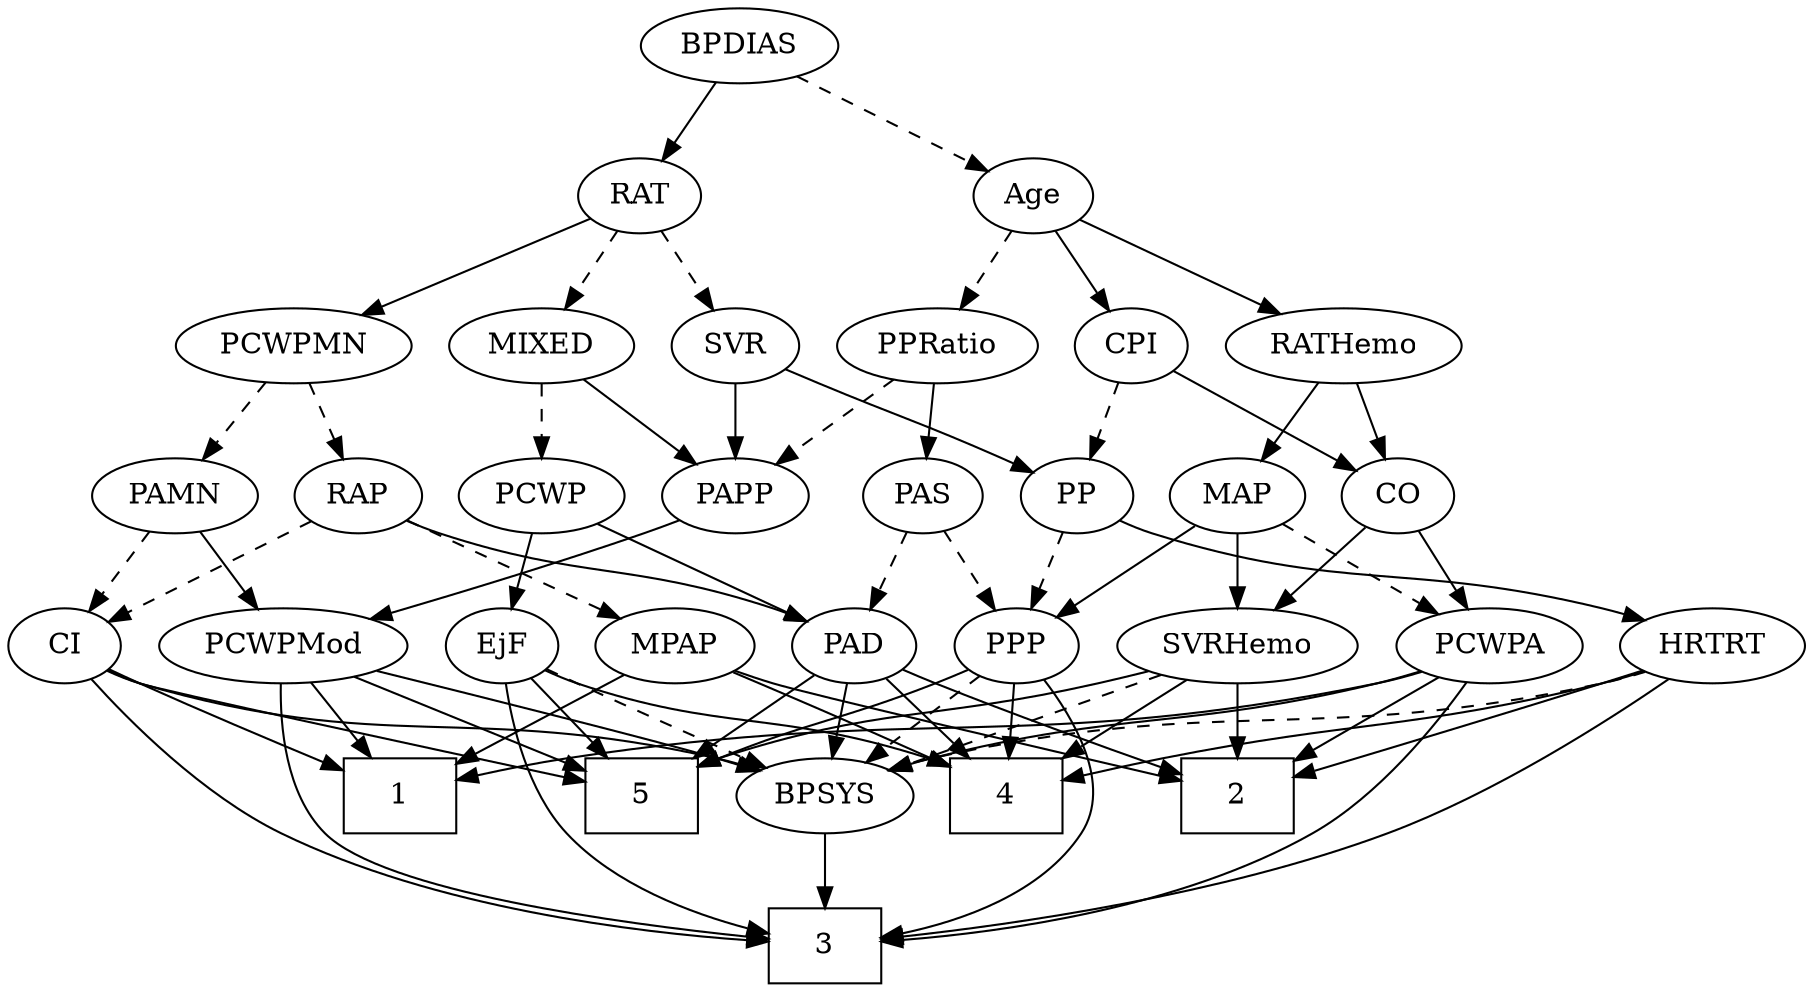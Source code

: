 strict digraph {
	graph [bb="0,0,800.6,468"];
	node [label="\N"];
	1	[height=0.5,
		pos="179,90",
		shape=box,
		width=0.75];
	2	[height=0.5,
		pos="565,90",
		shape=box,
		width=0.75];
	3	[height=0.5,
		pos="372,18",
		shape=box,
		width=0.75];
	4	[height=0.5,
		pos="455,90",
		shape=box,
		width=0.75];
	5	[height=0.5,
		pos="289,90",
		shape=box,
		width=0.75];
	Age	[height=0.5,
		pos="450,378",
		width=0.75];
	RATHemo	[height=0.5,
		pos="587,306",
		width=1.3721];
	Age -> RATHemo	[pos="e,559.35,321.13 470.81,366.37 491.87,355.6 524.89,338.74 550.35,325.73",
		style=solid];
	CPI	[height=0.5,
		pos="493,306",
		width=0.75];
	Age -> CPI	[pos="e,483.28,322.82 459.76,361.12 465.15,352.34 471.95,341.26 478,331.42",
		style=solid];
	PPRatio	[height=0.5,
		pos="408,306",
		width=1.1013];
	Age -> PPRatio	[pos="e,418.08,323.8 440.47,361.12 435.41,352.68 429.06,342.1 423.33,332.55",
		style=dashed];
	EjF	[height=0.5,
		pos="221,162",
		width=0.75];
	EjF -> 3	[pos="e,344.74,24.584 223.09,143.85 226.31,124.23 234.23,92.212 253,72 274.74,48.593 308.72,34.881 334.81,27.291",
		style=solid];
	EjF -> 4	[pos="e,427.74,104.64 241.61,150.31 246.57,148.01 251.9,145.75 257,144 323.78,121.13 347.21,130.95 417.92,107.94",
		style=solid];
	EjF -> 5	[pos="e,272.29,108.2 235.09,146.5 243.79,137.54 255.18,125.81 265.25,115.45",
		style=solid];
	BPSYS	[height=0.5,
		pos="372,90",
		width=1.0471];
	EjF -> BPSYS	[pos="e,345.48,103.14 242.3,150.9 247.13,148.62 252.24,146.22 257,144 283.5,131.64 313.5,117.82 336.22,107.39",
		style=dashed];
	RAP	[height=0.5,
		pos="155,234",
		width=0.77632];
	MPAP	[height=0.5,
		pos="301,162",
		width=0.97491];
	RAP -> MPAP	[pos="e,276.3,174.84 176.86,222.52 200.7,211.09 239.16,192.65 266.96,179.32",
		style=dashed];
	PAD	[height=0.5,
		pos="383,162",
		width=0.79437];
	RAP -> PAD	[pos="e,360.78,173.79 176.62,222.19 181.59,219.95 186.92,217.75 192,216 258.07,193.3 278.82,202.36 345,180 347.11,179.29 349.27,178.5 \
351.43,177.66",
		style=solid];
	CI	[height=0.5,
		pos="27,162",
		width=0.75];
	RAP -> CI	[pos="e,47.514,174.22 134.43,221.75 113.35,210.22 80.349,192.18 56.486,179.12",
		style=dashed];
	MIXED	[height=0.5,
		pos="236,306",
		width=1.1193];
	PCWP	[height=0.5,
		pos="236,234",
		width=0.97491];
	MIXED -> PCWP	[pos="e,236,252.1 236,287.7 236,279.98 236,270.71 236,262.11",
		style=dashed];
	PAPP	[height=0.5,
		pos="322,234",
		width=0.88464];
	MIXED -> PAPP	[pos="e,304.55,249.21 254.66,289.81 266.93,279.82 283.15,266.62 296.6,255.68",
		style=solid];
	MPAP -> 1	[pos="e,206.23,106.62 278.34,148 260.57,137.8 235.51,123.42 215,111.65",
		style=solid];
	MPAP -> 2	[pos="e,537.86,97.326 327.79,150 333.43,147.87 339.37,145.76 345,144 362.38,138.58 469.94,113.22 527.97,99.638",
		style=solid];
	MPAP -> 4	[pos="e,427.9,103.87 326.85,149.56 348.92,139.75 381.74,125.08 418.48,108.2",
		style=solid];
	BPSYS -> 3	[pos="e,372,36.104 372,71.697 372,63.983 372,54.712 372,46.112",
		style=solid];
	PAD -> 2	[pos="e,537.99,100.33 405.4,150.68 410.5,148.41 415.91,146.07 421,144 457.09,129.31 498.94,114.1 528.19,103.77",
		style=solid];
	PAD -> 4	[pos="e,437.3,108.2 397.92,146.5 407.13,137.54 419.19,125.81 429.85,115.45",
		style=solid];
	PAD -> 5	[pos="e,311.94,108.08 365.32,147.83 352.58,138.34 335.04,125.29 320,114.08",
		style=solid];
	PAD -> BPSYS	[pos="e,374.71,108.28 380.34,144.05 379.13,136.35 377.66,127.03 376.3,118.36",
		style=solid];
	CO	[height=0.5,
		pos="628,234",
		width=0.75];
	PCWPA	[height=0.5,
		pos="759,162",
		width=1.1555];
	CO -> PCWPA	[pos="e,733.74,176.5 648.47,222.06 668.89,211.15 700.62,194.19 724.86,181.24",
		style=solid];
	SVRHemo	[height=0.5,
		pos="552,162",
		width=1.3902];
	CO -> SVRHemo	[pos="e,569.48,179.1 612.62,218.83 602.37,209.4 588.68,196.78 576.89,185.93",
		style=solid];
	PAS	[height=0.5,
		pos="404,234",
		width=0.75];
	PAS -> PAD	[pos="e,388.04,179.79 398.92,216.05 396.52,208.06 393.6,198.33 390.92,189.4",
		style=dashed];
	PPP	[height=0.5,
		pos="457,162",
		width=0.75];
	PAS -> PPP	[pos="e,445.27,178.49 415.76,217.46 422.62,208.4 431.42,196.79 439.12,186.61",
		style=dashed];
	PAMN	[height=0.5,
		pos="73,234",
		width=1.011];
	PCWPMod	[height=0.5,
		pos="124,162",
		width=1.4443];
	PAMN -> PCWPMod	[pos="e,111.88,179.63 84.829,216.76 91.11,208.14 98.963,197.36 105.98,187.73",
		style=solid];
	PAMN -> CI	[pos="e,37.295,178.67 62.331,216.76 56.56,207.98 49.319,196.96 42.897,187.19",
		style=dashed];
	RATHemo -> CO	[pos="e,618.45,251.31 596.92,288.05 601.83,279.68 607.85,269.4 613.28,260.13",
		style=solid];
	MAP	[height=0.5,
		pos="552,234",
		width=0.84854];
	RATHemo -> MAP	[pos="e,560.39,251.79 578.53,288.05 574.44,279.89 569.46,269.91 564.91,260.82",
		style=solid];
	CPI -> CO	[pos="e,607.4,245.68 513.8,294.22 536.46,282.47 572.89,263.57 598.5,250.3",
		style=solid];
	PP	[height=0.5,
		pos="476,234",
		width=0.75];
	CPI -> PP	[pos="e,480.2,252.28 488.88,288.05 486.99,280.26 484.7,270.82 482.58,262.08",
		style=dashed];
	RAT	[height=0.5,
		pos="279,378",
		width=0.75827];
	RAT -> MIXED	[pos="e,246.32,323.8 269.24,361.12 264.06,352.68 257.56,342.1 251.69,332.55",
		style=dashed];
	SVR	[height=0.5,
		pos="322,306",
		width=0.77632];
	RAT -> SVR	[pos="e,311.98,323.31 288.76,361.12 294.07,352.47 300.76,341.58 306.75,331.83",
		style=dashed];
	PCWPMN	[height=0.5,
		pos="128,306",
		width=1.3902];
	RAT -> PCWPMN	[pos="e,157.37,320.62 257.37,366.97 233.77,356.03 195.54,338.31 166.74,324.96",
		style=solid];
	SVR -> PP	[pos="e,454.72,245.15 344.28,294.71 349.13,292.48 354.23,290.15 359,288 394.9,271.78 404.19,268.41 440,252 441.79,251.18 443.63,250.33 \
445.48,249.47",
		style=solid];
	SVR -> PAPP	[pos="e,322,252.1 322,287.7 322,279.98 322,270.71 322,262.11",
		style=solid];
	PCWPMod -> 1	[pos="e,165.29,108.45 137.03,144.41 143.62,136.03 151.75,125.68 159.1,116.33",
		style=solid];
	PCWPMod -> 3	[pos="e,344.78,21.67 122.61,143.75 122,123.73 124.28,91.041 143,72 169.39,45.152 276.71,29.472 334.58,22.809",
		style=solid];
	PCWPMod -> 5	[pos="e,261.93,102.49 155.81,147.5 183.49,135.76 223.6,118.74 252.57,106.46",
		style=solid];
	PCWPMod -> BPSYS	[pos="e,343.31,101.87 163.02,150 170.32,147.98 177.88,145.91 185,144 247.06,127.38 263.61,126.95 325,108 327.89,107.11 330.87,106.14 333.85,\
105.14",
		style=solid];
	PCWPA -> 1	[pos="e,206.23,98.264 728.93,149.43 722.44,147.31 715.56,145.35 709,144 509.89,102.96 453.94,138.84 253,108 240.91,106.14 227.86,103.4 \
216.13,100.65",
		style=solid];
	PCWPA -> 2	[pos="e,592.02,100.75 727.83,149.75 693.47,137.35 638.23,117.42 601.78,104.27",
		style=solid];
	PCWPA -> 3	[pos="e,399.17,20.938 741.74,145.51 718.37,125.39 674.54,90.65 631,72 556.2,39.961 460.79,26.879 409.19,21.864",
		style=solid];
	PCWPA -> BPSYS	[pos="e,400.02,102.29 728.61,149.57 722.2,147.47 715.43,145.48 709,144 582.41,114.94 545.3,138.28 419,108 415.98,107.27 412.88,106.42 \
409.78,105.48",
		style=solid];
	PCWPMN -> RAP	[pos="e,148.52,251.79 134.54,288.05 137.62,280.06 141.37,270.33 144.82,261.4",
		style=dashed];
	PCWPMN -> PAMN	[pos="e,85.562,250.99 114.97,288.41 108.09,279.66 99.519,268.75 91.922,259.08",
		style=dashed];
	SVRHemo -> 2	[pos="e,561.82,108.1 555.21,143.7 556.65,135.98 558.37,126.71 559.96,118.11",
		style=solid];
	SVRHemo -> 4	[pos="e,478.85,108.21 530.47,145.46 517.69,136.24 501.24,124.37 486.96,114.06",
		style=solid];
	SVRHemo -> 5	[pos="e,316.25,104.66 514.65,149.82 507.49,147.79 500.03,145.76 493,144 421.97,126.18 399.2,131.93 325.93,107.91",
		style=solid];
	SVRHemo -> BPSYS	[pos="e,400.21,101.97 519.4,148.32 488.55,136.33 442.26,118.32 409.81,105.7",
		style=dashed];
	BPDIAS	[height=0.5,
		pos="343,450",
		width=1.1735];
	BPDIAS -> Age	[pos="e,431.42,391.15 365.17,434.5 381.85,423.58 404.81,408.57 422.63,396.91",
		style=dashed];
	BPDIAS -> RAT	[pos="e,292.46,393.72 328.16,432.76 319.56,423.37 308.63,411.41 299.25,401.15",
		style=solid];
	MAP -> PCWPA	[pos="e,727.57,173.84 575.95,222.34 581.2,220.14 586.76,217.92 592,216 643.1,197.33 657.24,196.76 709,180 711.92,179.06 714.92,178.07 \
717.95,177.07",
		style=dashed];
	MAP -> SVRHemo	[pos="e,552,180.1 552,215.7 552,207.98 552,198.71 552,190.11",
		style=solid];
	MAP -> PPP	[pos="e,474.62,175.98 533.68,219.5 519.31,208.91 499.11,194.03 483.05,182.2",
		style=solid];
	PP -> PPP	[pos="e,461.56,179.79 471.4,216.05 469.25,208.14 466.65,198.54 464.24,189.69",
		style=dashed];
	HRTRT	[height=0.5,
		pos="660,162",
		width=1.1013];
	PP -> HRTRT	[pos="e,629.6,173.71 497.17,222.59 502,220.32 507.15,218.01 512,216 522.31,211.73 579.83,191.29 620.05,177.08",
		style=solid];
	PPP -> 3	[pos="e,399.23,22.562 470.58,146.25 485.82,127.83 506.49,95.861 491,72 473.01,44.294 436.81,30.951 409.04,24.599",
		style=solid];
	PPP -> 4	[pos="e,455.49,108.1 456.51,143.7 456.29,135.98 456.02,126.71 455.77,118.11",
		style=solid];
	PPP -> 5	[pos="e,316.02,104.05 435.81,150.64 430.98,148.37 425.84,146.05 421,144 381.73,127.4 368.65,125.88 325.4,107.99",
		style=solid];
	PPP -> BPSYS	[pos="e,390.1,105.91 440.61,147.5 428.51,137.54 411.81,123.78 397.91,112.34",
		style=dashed];
	PPRatio -> PAS	[pos="e,404.98,252.1 407.01,287.7 406.57,279.98 406.04,270.71 405.55,262.11",
		style=solid];
	PPRatio -> PAPP	[pos="e,339.45,249.21 389.34,289.81 377.07,279.82 360.85,266.62 347.4,255.68",
		style=dashed];
	PCWP -> EjF	[pos="e,224.7,180.28 232.37,216.05 230.7,208.26 228.68,198.82 226.8,190.08",
		style=solid];
	PCWP -> PAD	[pos="e,360.83,173.56 260.94,221.13 286,209.19 324.69,190.77 351.78,177.87",
		style=solid];
	CI -> 1	[pos="e,151.77,103.33 48.3,150.89 53.128,148.61 58.236,146.21 63,144 89.531,131.68 119.58,117.95 142.44,107.56",
		style=solid];
	CI -> 3	[pos="e,344.74,19.956 38.816,145.4 55.034,125.15 86.172,90.269 121,72 190.59,35.496 283.49,24.134 334.51,20.598",
		style=solid];
	CI -> 5	[pos="e,261.97,97.261 47.628,150.35 52.579,148.05 57.91,145.78 63,144 67.505,142.43 189.12,114.16 252.04,99.563",
		style=solid];
	CI -> BPSYS	[pos="e,343.96,102.23 47.515,150 52.471,147.71 57.832,145.54 63,144 175.67,110.52 210.88,136.15 325,108 328.02,107.26 331.12,106.39 334.21,\
105.44",
		style=solid];
	PAPP -> PCWPMod	[pos="e,160.77,174.84 296.77,222.52 291.27,220.31 285.46,218.03 280,216 243.47,202.41 201.63,188.28 170.49,178.02",
		style=solid];
	HRTRT -> 2	[pos="e,588.13,108.04 639.85,146.15 627.2,136.83 610.61,124.61 596.26,114.04",
		style=solid];
	HRTRT -> 3	[pos="e,399.27,18.997 653.42,144.06 644.62,123.71 627.05,90.067 601,72 542.58,31.482 457.62,21.566 409.3,19.366",
		style=solid];
	HRTRT -> 4	[pos="e,482.07,100.14 629.43,150.36 623.33,148.25 616.96,146.05 611,144 570.23,130 523.41,114.12 491.78,103.42",
		style=solid];
	HRTRT -> BPSYS	[pos="e,400.6,102.18 630.42,149.95 624.07,147.8 617.35,145.69 611,144 527.09,121.71 502.76,130.84 419,108 416.08,107.2 413.08,106.31 410.09,\
105.36",
		style=dashed];
}

